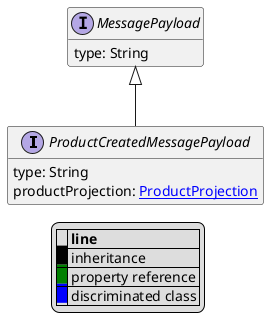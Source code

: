 @startuml

hide empty fields
hide empty methods
legend
|= |= line |
|<back:black>   </back>| inheritance |
|<back:green>   </back>| property reference |
|<back:blue>   </back>| discriminated class |
endlegend
interface ProductCreatedMessagePayload [[ProductCreatedMessagePayload.svg]] extends MessagePayload {
    type: String
    productProjection: [[ProductProjection.svg ProductProjection]]
}
interface MessagePayload [[MessagePayload.svg]]  {
    type: String
}





@enduml
